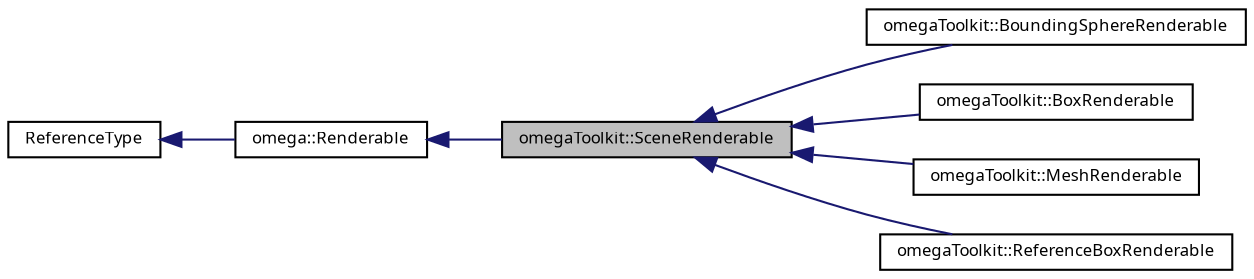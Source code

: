 digraph G
{
  bgcolor="transparent";
  edge [fontname="FreeSans.ttf",fontsize="8",labelfontname="FreeSans.ttf",labelfontsize="8"];
  node [fontname="FreeSans.ttf",fontsize="8",shape=record];
  rankdir=LR;
  Node1 [label="omegaToolkit::SceneRenderable",height=0.2,width=0.4,color="black", fillcolor="grey75", style="filled" fontcolor="black"];
  Node2 -> Node1 [dir=back,color="midnightblue",fontsize="8",style="solid",fontname="FreeSans.ttf"];
  Node2 [label="omega::Renderable",height=0.2,width=0.4,color="black",URL="$classomega_1_1_renderable.html"];
  Node3 -> Node2 [dir=back,color="midnightblue",fontsize="8",style="solid",fontname="FreeSans.ttf"];
  Node3 [label="ReferenceType",height=0.2,width=0.4,color="black",URL="$class_reference_type.html"];
  Node1 -> Node4 [dir=back,color="midnightblue",fontsize="8",style="solid",fontname="FreeSans.ttf"];
  Node4 [label="omegaToolkit::BoundingSphereRenderable",height=0.2,width=0.4,color="black",URL="$classomega_toolkit_1_1_bounding_sphere_renderable.html"];
  Node1 -> Node5 [dir=back,color="midnightblue",fontsize="8",style="solid",fontname="FreeSans.ttf"];
  Node5 [label="omegaToolkit::BoxRenderable",height=0.2,width=0.4,color="black",URL="$classomega_toolkit_1_1_box_renderable.html"];
  Node1 -> Node6 [dir=back,color="midnightblue",fontsize="8",style="solid",fontname="FreeSans.ttf"];
  Node6 [label="omegaToolkit::MeshRenderable",height=0.2,width=0.4,color="black",URL="$classomega_toolkit_1_1_mesh_renderable.html"];
  Node1 -> Node7 [dir=back,color="midnightblue",fontsize="8",style="solid",fontname="FreeSans.ttf"];
  Node7 [label="omegaToolkit::ReferenceBoxRenderable",height=0.2,width=0.4,color="black",URL="$classomega_toolkit_1_1_reference_box_renderable.html"];
}
